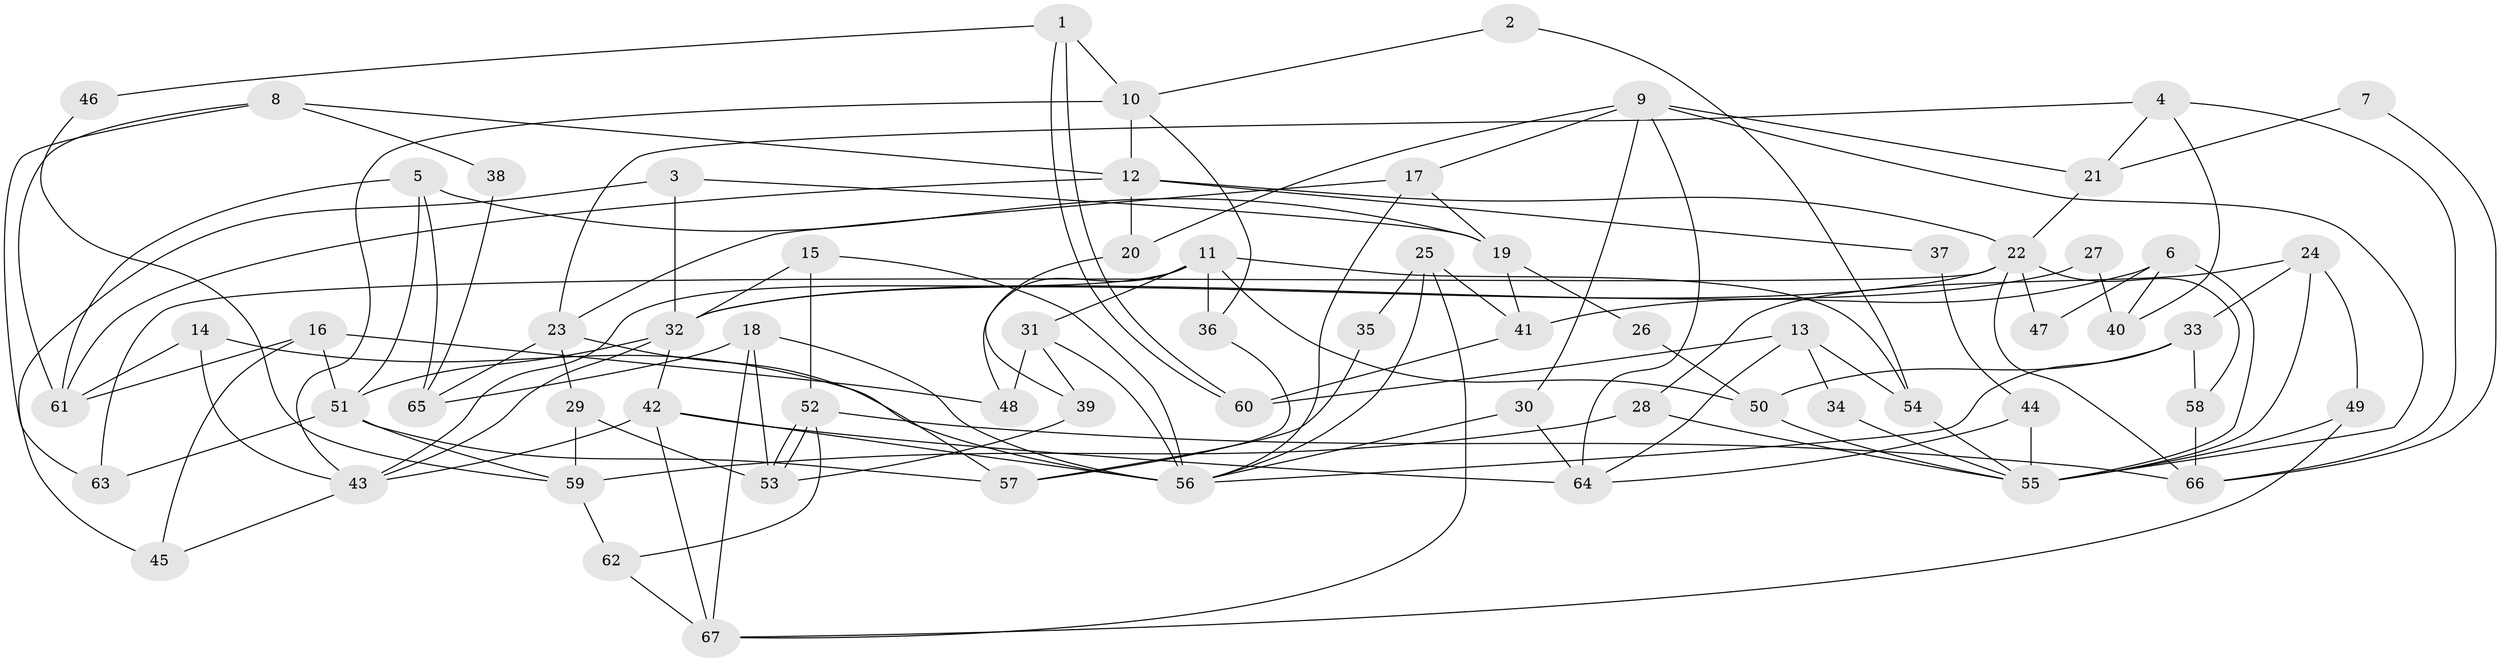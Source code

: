 // coarse degree distribution, {6: 0.2222222222222222, 11: 0.037037037037037035, 5: 0.18518518518518517, 4: 0.25925925925925924, 3: 0.14814814814814814, 7: 0.037037037037037035, 8: 0.037037037037037035, 12: 0.037037037037037035, 9: 0.037037037037037035}
// Generated by graph-tools (version 1.1) at 2025/37/03/04/25 23:37:15]
// undirected, 67 vertices, 134 edges
graph export_dot {
  node [color=gray90,style=filled];
  1;
  2;
  3;
  4;
  5;
  6;
  7;
  8;
  9;
  10;
  11;
  12;
  13;
  14;
  15;
  16;
  17;
  18;
  19;
  20;
  21;
  22;
  23;
  24;
  25;
  26;
  27;
  28;
  29;
  30;
  31;
  32;
  33;
  34;
  35;
  36;
  37;
  38;
  39;
  40;
  41;
  42;
  43;
  44;
  45;
  46;
  47;
  48;
  49;
  50;
  51;
  52;
  53;
  54;
  55;
  56;
  57;
  58;
  59;
  60;
  61;
  62;
  63;
  64;
  65;
  66;
  67;
  1 -- 10;
  1 -- 60;
  1 -- 60;
  1 -- 46;
  2 -- 10;
  2 -- 54;
  3 -- 32;
  3 -- 19;
  3 -- 45;
  4 -- 23;
  4 -- 21;
  4 -- 40;
  4 -- 66;
  5 -- 61;
  5 -- 51;
  5 -- 19;
  5 -- 65;
  6 -- 55;
  6 -- 41;
  6 -- 40;
  6 -- 47;
  7 -- 66;
  7 -- 21;
  8 -- 12;
  8 -- 61;
  8 -- 38;
  8 -- 63;
  9 -- 64;
  9 -- 30;
  9 -- 17;
  9 -- 20;
  9 -- 21;
  9 -- 55;
  10 -- 43;
  10 -- 36;
  10 -- 12;
  11 -- 48;
  11 -- 50;
  11 -- 31;
  11 -- 36;
  11 -- 43;
  11 -- 54;
  12 -- 22;
  12 -- 20;
  12 -- 37;
  12 -- 61;
  13 -- 60;
  13 -- 54;
  13 -- 34;
  13 -- 64;
  14 -- 56;
  14 -- 61;
  14 -- 43;
  15 -- 32;
  15 -- 56;
  15 -- 52;
  16 -- 45;
  16 -- 51;
  16 -- 48;
  16 -- 61;
  17 -- 56;
  17 -- 19;
  17 -- 23;
  18 -- 53;
  18 -- 67;
  18 -- 56;
  18 -- 65;
  19 -- 26;
  19 -- 41;
  20 -- 39;
  21 -- 22;
  22 -- 66;
  22 -- 32;
  22 -- 47;
  22 -- 58;
  22 -- 63;
  23 -- 65;
  23 -- 29;
  23 -- 57;
  24 -- 28;
  24 -- 33;
  24 -- 49;
  24 -- 55;
  25 -- 56;
  25 -- 67;
  25 -- 35;
  25 -- 41;
  26 -- 50;
  27 -- 32;
  27 -- 40;
  28 -- 59;
  28 -- 55;
  29 -- 53;
  29 -- 59;
  30 -- 56;
  30 -- 64;
  31 -- 56;
  31 -- 39;
  31 -- 48;
  32 -- 43;
  32 -- 51;
  32 -- 42;
  33 -- 56;
  33 -- 58;
  33 -- 50;
  34 -- 55;
  35 -- 57;
  36 -- 57;
  37 -- 44;
  38 -- 65;
  39 -- 53;
  41 -- 60;
  42 -- 43;
  42 -- 56;
  42 -- 64;
  42 -- 67;
  43 -- 45;
  44 -- 55;
  44 -- 64;
  46 -- 59;
  49 -- 55;
  49 -- 67;
  50 -- 55;
  51 -- 63;
  51 -- 59;
  51 -- 57;
  52 -- 53;
  52 -- 53;
  52 -- 62;
  52 -- 66;
  54 -- 55;
  58 -- 66;
  59 -- 62;
  62 -- 67;
}
